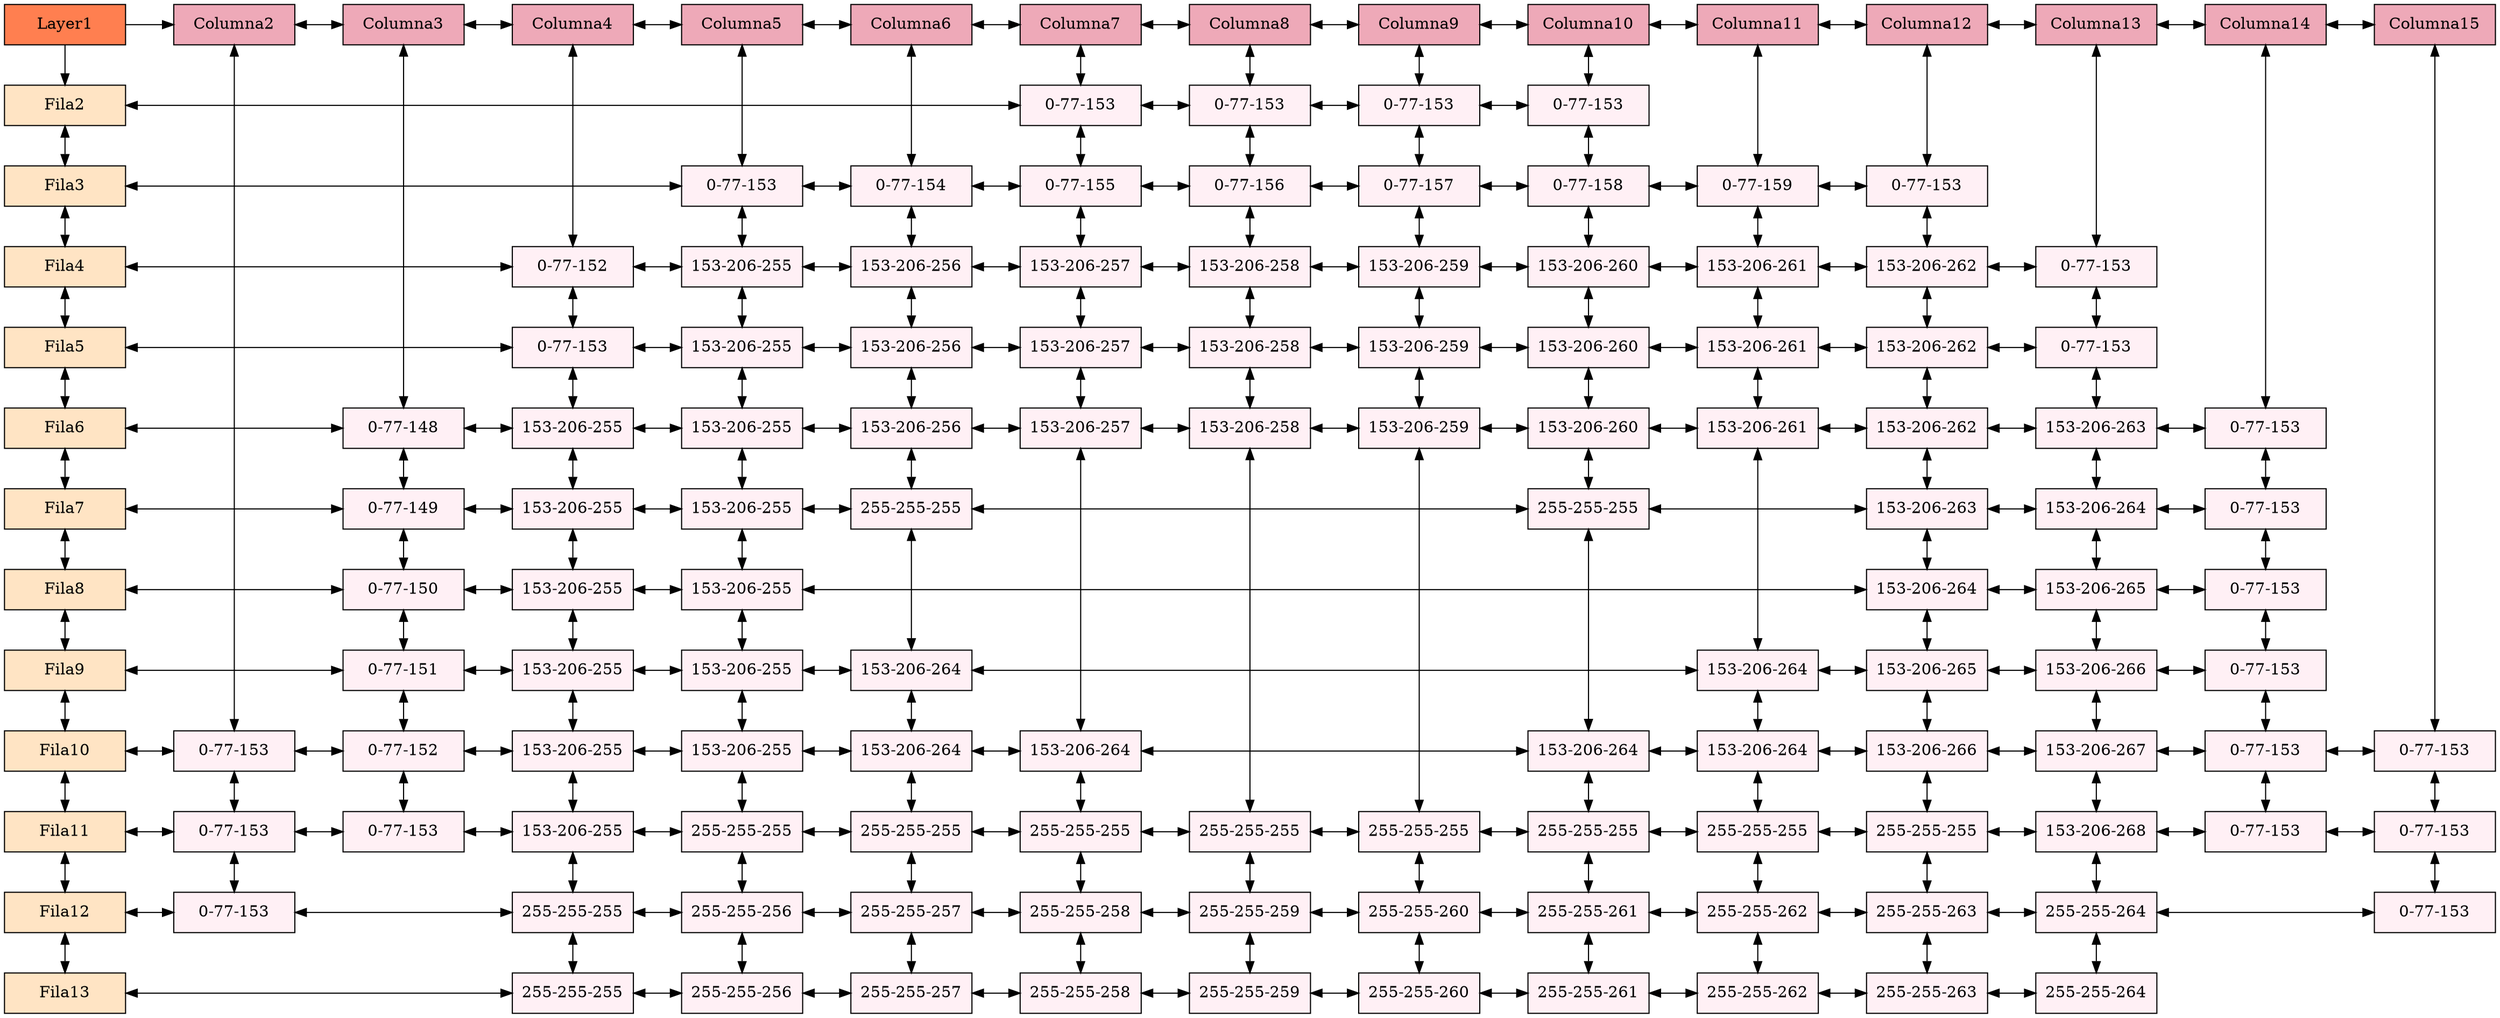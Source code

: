 digraph Sparse_Matrix{
node [shape=box]
graph [ranksep="0.5", nodesep="0.6"];
/* Group 0 para alinear verticalmente RAIZ*/ 
Layer1[ label = "Layer1", width = 1.5, style = filled, fillcolor = coral, group = 0 ];

// Filas 
Fila2 [label = "Fila2" width = 1.5 style = filled, fillcolor = bisque1, group = 0 ];
Fila3 [label = "Fila3" width = 1.5 style = filled, fillcolor = bisque1, group = 0 ];
Fila4 [label = "Fila4" width = 1.5 style = filled, fillcolor = bisque1, group = 0 ];
Fila5 [label = "Fila5" width = 1.5 style = filled, fillcolor = bisque1, group = 0 ];
Fila6 [label = "Fila6" width = 1.5 style = filled, fillcolor = bisque1, group = 0 ];
Fila7 [label = "Fila7" width = 1.5 style = filled, fillcolor = bisque1, group = 0 ];
Fila8 [label = "Fila8" width = 1.5 style = filled, fillcolor = bisque1, group = 0 ];
Fila9 [label = "Fila9" width = 1.5 style = filled, fillcolor = bisque1, group = 0 ];
Fila10 [label = "Fila10" width = 1.5 style = filled, fillcolor = bisque1, group = 0 ];
Fila11 [label = "Fila11" width = 1.5 style = filled, fillcolor = bisque1, group = 0 ];
Fila12 [label = "Fila12" width = 1.5 style = filled, fillcolor = bisque1, group = 0 ];
Fila13 [label = "Fila13" width = 1.5 style = filled, fillcolor = bisque1, group = 0 ];

 //Enlaces de Filas
Fila2->Fila3 [dir = both];
Fila3->Fila4 [dir = both];
Fila4->Fila5 [dir = both];
Fila5->Fila6 [dir = both];
Fila6->Fila7 [dir = both];
Fila7->Fila8 [dir = both];
Fila8->Fila9 [dir = both];
Fila9->Fila10 [dir = both];
Fila10->Fila11 [dir = both];
Fila11->Fila12 [dir = both];
Fila12->Fila13 [dir = both];

 //Columnas
//Cada una con diferente group para alinear verticalmente con los nodos
Column2[label = "Columna2" width = 1.5 style = filled, fillcolor = pink2, group = 3];
Column3[label = "Columna3" width = 1.5 style = filled, fillcolor = pink2, group = 4];
Column4[label = "Columna4" width = 1.5 style = filled, fillcolor = pink2, group = 5];
Column5[label = "Columna5" width = 1.5 style = filled, fillcolor = pink2, group = 6];
Column6[label = "Columna6" width = 1.5 style = filled, fillcolor = pink2, group = 7];
Column7[label = "Columna7" width = 1.5 style = filled, fillcolor = pink2, group = 8];
Column8[label = "Columna8" width = 1.5 style = filled, fillcolor = pink2, group = 9];
Column9[label = "Columna9" width = 1.5 style = filled, fillcolor = pink2, group = 10];
Column10[label = "Columna10" width = 1.5 style = filled, fillcolor = pink2, group = 11];
Column11[label = "Columna11" width = 1.5 style = filled, fillcolor = pink2, group = 12];
Column12[label = "Columna12" width = 1.5 style = filled, fillcolor = pink2, group = 13];
Column13[label = "Columna13" width = 1.5 style = filled, fillcolor = pink2, group = 14];
Column14[label = "Columna14" width = 1.5 style = filled, fillcolor = pink2, group = 15];
Column15[label = "Columna15" width = 1.5 style = filled, fillcolor = pink2, group = 16];

 //Enlaces de Columnas
Column2->Column3 [dir = both];
Column3->Column4 [dir = both];
Column4->Column5 [dir = both];
Column5->Column6 [dir = both];
Column6->Column7 [dir = both];
Column7->Column8 [dir = both];
Column8->Column9 [dir = both];
Column9->Column10 [dir = both];
Column10->Column11 [dir = both];
Column11->Column12 [dir = both];
Column12->Column13 [dir = both];
Column13->Column14 [dir = both];
Column14->Column15 [dir = both];

 // Alinear Raiz con Columnas
{rank = same; Layer1; Column2;  Column3;  Column4;  Column5;  Column6;  Column7;  Column8;  Column9;  Column10;  Column11;  Column12;  Column13;  Column14;  Column15; };

 // Enlaces Raiz con primera fila y columna
Layer1->Column2;
Layer1->Fila2;

 //Creacion de nodos
//(^<---------------------- F I L A   2---------------------->
N7_F2 [label = "0-77-153" width = 1.5 group = 8 style = filled, fillcolor = lavenderblush1];
N8_F2 [label = "0-77-153" width = 1.5 group = 9 style = filled, fillcolor = lavenderblush1];
N9_F2 [label = "0-77-153" width = 1.5 group = 10 style = filled, fillcolor = lavenderblush1];
N10_F2 [label = "0-77-153" width = 1.5 group = 11 style = filled, fillcolor = lavenderblush1];

//(^<---------------------- F I L A   3---------------------->
N5_F3 [label = "0-77-153" width = 1.5 group = 6 style = filled, fillcolor = lavenderblush1];
N6_F3 [label = "0-77-154" width = 1.5 group = 7 style = filled, fillcolor = lavenderblush1];
N7_F3 [label = "0-77-155" width = 1.5 group = 8 style = filled, fillcolor = lavenderblush1];
N8_F3 [label = "0-77-156" width = 1.5 group = 9 style = filled, fillcolor = lavenderblush1];
N9_F3 [label = "0-77-157" width = 1.5 group = 10 style = filled, fillcolor = lavenderblush1];
N10_F3 [label = "0-77-158" width = 1.5 group = 11 style = filled, fillcolor = lavenderblush1];
N11_F3 [label = "0-77-159" width = 1.5 group = 12 style = filled, fillcolor = lavenderblush1];
N12_F3 [label = "0-77-153" width = 1.5 group = 13 style = filled, fillcolor = lavenderblush1];

//(^<---------------------- F I L A   4---------------------->
N4_F4 [label = "0-77-152" width = 1.5 group = 5 style = filled, fillcolor = lavenderblush1];
N5_F4 [label = "153-206-255" width = 1.5 group = 6 style = filled, fillcolor = lavenderblush1];
N6_F4 [label = "153-206-256" width = 1.5 group = 7 style = filled, fillcolor = lavenderblush1];
N7_F4 [label = "153-206-257" width = 1.5 group = 8 style = filled, fillcolor = lavenderblush1];
N8_F4 [label = "153-206-258" width = 1.5 group = 9 style = filled, fillcolor = lavenderblush1];
N9_F4 [label = "153-206-259" width = 1.5 group = 10 style = filled, fillcolor = lavenderblush1];
N10_F4 [label = "153-206-260" width = 1.5 group = 11 style = filled, fillcolor = lavenderblush1];
N11_F4 [label = "153-206-261" width = 1.5 group = 12 style = filled, fillcolor = lavenderblush1];
N12_F4 [label = "153-206-262" width = 1.5 group = 13 style = filled, fillcolor = lavenderblush1];
N13_F4 [label = "0-77-153" width = 1.5 group = 14 style = filled, fillcolor = lavenderblush1];

//(^<---------------------- F I L A   5---------------------->
N4_F5 [label = "0-77-153" width = 1.5 group = 5 style = filled, fillcolor = lavenderblush1];
N5_F5 [label = "153-206-255" width = 1.5 group = 6 style = filled, fillcolor = lavenderblush1];
N6_F5 [label = "153-206-256" width = 1.5 group = 7 style = filled, fillcolor = lavenderblush1];
N7_F5 [label = "153-206-257" width = 1.5 group = 8 style = filled, fillcolor = lavenderblush1];
N8_F5 [label = "153-206-258" width = 1.5 group = 9 style = filled, fillcolor = lavenderblush1];
N9_F5 [label = "153-206-259" width = 1.5 group = 10 style = filled, fillcolor = lavenderblush1];
N10_F5 [label = "153-206-260" width = 1.5 group = 11 style = filled, fillcolor = lavenderblush1];
N11_F5 [label = "153-206-261" width = 1.5 group = 12 style = filled, fillcolor = lavenderblush1];
N12_F5 [label = "153-206-262" width = 1.5 group = 13 style = filled, fillcolor = lavenderblush1];
N13_F5 [label = "0-77-153" width = 1.5 group = 14 style = filled, fillcolor = lavenderblush1];

//(^<---------------------- F I L A   6---------------------->
N3_F6 [label = "0-77-148" width = 1.5 group = 4 style = filled, fillcolor = lavenderblush1];
N4_F6 [label = "153-206-255" width = 1.5 group = 5 style = filled, fillcolor = lavenderblush1];
N5_F6 [label = "153-206-255" width = 1.5 group = 6 style = filled, fillcolor = lavenderblush1];
N6_F6 [label = "153-206-256" width = 1.5 group = 7 style = filled, fillcolor = lavenderblush1];
N7_F6 [label = "153-206-257" width = 1.5 group = 8 style = filled, fillcolor = lavenderblush1];
N8_F6 [label = "153-206-258" width = 1.5 group = 9 style = filled, fillcolor = lavenderblush1];
N9_F6 [label = "153-206-259" width = 1.5 group = 10 style = filled, fillcolor = lavenderblush1];
N10_F6 [label = "153-206-260" width = 1.5 group = 11 style = filled, fillcolor = lavenderblush1];
N11_F6 [label = "153-206-261" width = 1.5 group = 12 style = filled, fillcolor = lavenderblush1];
N12_F6 [label = "153-206-262" width = 1.5 group = 13 style = filled, fillcolor = lavenderblush1];
N13_F6 [label = "153-206-263" width = 1.5 group = 14 style = filled, fillcolor = lavenderblush1];
N14_F6 [label = "0-77-153" width = 1.5 group = 15 style = filled, fillcolor = lavenderblush1];

//(^<---------------------- F I L A   7---------------------->
N3_F7 [label = "0-77-149" width = 1.5 group = 4 style = filled, fillcolor = lavenderblush1];
N4_F7 [label = "153-206-255" width = 1.5 group = 5 style = filled, fillcolor = lavenderblush1];
N5_F7 [label = "153-206-255" width = 1.5 group = 6 style = filled, fillcolor = lavenderblush1];
N6_F7 [label = "255-255-255" width = 1.5 group = 7 style = filled, fillcolor = lavenderblush1];
N10_F7 [label = "255-255-255" width = 1.5 group = 11 style = filled, fillcolor = lavenderblush1];
N12_F7 [label = "153-206-263" width = 1.5 group = 13 style = filled, fillcolor = lavenderblush1];
N13_F7 [label = "153-206-264" width = 1.5 group = 14 style = filled, fillcolor = lavenderblush1];
N14_F7 [label = "0-77-153" width = 1.5 group = 15 style = filled, fillcolor = lavenderblush1];

//(^<---------------------- F I L A   8---------------------->
N3_F8 [label = "0-77-150" width = 1.5 group = 4 style = filled, fillcolor = lavenderblush1];
N4_F8 [label = "153-206-255" width = 1.5 group = 5 style = filled, fillcolor = lavenderblush1];
N5_F8 [label = "153-206-255" width = 1.5 group = 6 style = filled, fillcolor = lavenderblush1];
N12_F8 [label = "153-206-264" width = 1.5 group = 13 style = filled, fillcolor = lavenderblush1];
N13_F8 [label = "153-206-265" width = 1.5 group = 14 style = filled, fillcolor = lavenderblush1];
N14_F8 [label = "0-77-153" width = 1.5 group = 15 style = filled, fillcolor = lavenderblush1];

//(^<---------------------- F I L A   9---------------------->
N3_F9 [label = "0-77-151" width = 1.5 group = 4 style = filled, fillcolor = lavenderblush1];
N4_F9 [label = "153-206-255" width = 1.5 group = 5 style = filled, fillcolor = lavenderblush1];
N5_F9 [label = "153-206-255" width = 1.5 group = 6 style = filled, fillcolor = lavenderblush1];
N6_F9 [label = "153-206-264" width = 1.5 group = 7 style = filled, fillcolor = lavenderblush1];
N11_F9 [label = "153-206-264" width = 1.5 group = 12 style = filled, fillcolor = lavenderblush1];
N12_F9 [label = "153-206-265" width = 1.5 group = 13 style = filled, fillcolor = lavenderblush1];
N13_F9 [label = "153-206-266" width = 1.5 group = 14 style = filled, fillcolor = lavenderblush1];
N14_F9 [label = "0-77-153" width = 1.5 group = 15 style = filled, fillcolor = lavenderblush1];

//(^<---------------------- F I L A   10---------------------->
N2_F10 [label = "0-77-153" width = 1.5 group = 3 style = filled, fillcolor = lavenderblush1];
N3_F10 [label = "0-77-152" width = 1.5 group = 4 style = filled, fillcolor = lavenderblush1];
N4_F10 [label = "153-206-255" width = 1.5 group = 5 style = filled, fillcolor = lavenderblush1];
N5_F10 [label = "153-206-255" width = 1.5 group = 6 style = filled, fillcolor = lavenderblush1];
N6_F10 [label = "153-206-264" width = 1.5 group = 7 style = filled, fillcolor = lavenderblush1];
N7_F10 [label = "153-206-264" width = 1.5 group = 8 style = filled, fillcolor = lavenderblush1];
N10_F10 [label = "153-206-264" width = 1.5 group = 11 style = filled, fillcolor = lavenderblush1];
N11_F10 [label = "153-206-264" width = 1.5 group = 12 style = filled, fillcolor = lavenderblush1];
N12_F10 [label = "153-206-266" width = 1.5 group = 13 style = filled, fillcolor = lavenderblush1];
N13_F10 [label = "153-206-267" width = 1.5 group = 14 style = filled, fillcolor = lavenderblush1];
N14_F10 [label = "0-77-153" width = 1.5 group = 15 style = filled, fillcolor = lavenderblush1];
N15_F10 [label = "0-77-153" width = 1.5 group = 16 style = filled, fillcolor = lavenderblush1];

//(^<---------------------- F I L A   11---------------------->
N2_F11 [label = "0-77-153" width = 1.5 group = 3 style = filled, fillcolor = lavenderblush1];
N3_F11 [label = "0-77-153" width = 1.5 group = 4 style = filled, fillcolor = lavenderblush1];
N4_F11 [label = "153-206-255" width = 1.5 group = 5 style = filled, fillcolor = lavenderblush1];
N5_F11 [label = "255-255-255" width = 1.5 group = 6 style = filled, fillcolor = lavenderblush1];
N6_F11 [label = "255-255-255" width = 1.5 group = 7 style = filled, fillcolor = lavenderblush1];
N7_F11 [label = "255-255-255" width = 1.5 group = 8 style = filled, fillcolor = lavenderblush1];
N8_F11 [label = "255-255-255" width = 1.5 group = 9 style = filled, fillcolor = lavenderblush1];
N9_F11 [label = "255-255-255" width = 1.5 group = 10 style = filled, fillcolor = lavenderblush1];
N10_F11 [label = "255-255-255" width = 1.5 group = 11 style = filled, fillcolor = lavenderblush1];
N11_F11 [label = "255-255-255" width = 1.5 group = 12 style = filled, fillcolor = lavenderblush1];
N12_F11 [label = "255-255-255" width = 1.5 group = 13 style = filled, fillcolor = lavenderblush1];
N13_F11 [label = "153-206-268" width = 1.5 group = 14 style = filled, fillcolor = lavenderblush1];
N14_F11 [label = "0-77-153" width = 1.5 group = 15 style = filled, fillcolor = lavenderblush1];
N15_F11 [label = "0-77-153" width = 1.5 group = 16 style = filled, fillcolor = lavenderblush1];

//(^<---------------------- F I L A   12---------------------->
N2_F12 [label = "0-77-153" width = 1.5 group = 3 style = filled, fillcolor = lavenderblush1];
N4_F12 [label = "255-255-255" width = 1.5 group = 5 style = filled, fillcolor = lavenderblush1];
N5_F12 [label = "255-255-256" width = 1.5 group = 6 style = filled, fillcolor = lavenderblush1];
N6_F12 [label = "255-255-257" width = 1.5 group = 7 style = filled, fillcolor = lavenderblush1];
N7_F12 [label = "255-255-258" width = 1.5 group = 8 style = filled, fillcolor = lavenderblush1];
N8_F12 [label = "255-255-259" width = 1.5 group = 9 style = filled, fillcolor = lavenderblush1];
N9_F12 [label = "255-255-260" width = 1.5 group = 10 style = filled, fillcolor = lavenderblush1];
N10_F12 [label = "255-255-261" width = 1.5 group = 11 style = filled, fillcolor = lavenderblush1];
N11_F12 [label = "255-255-262" width = 1.5 group = 12 style = filled, fillcolor = lavenderblush1];
N12_F12 [label = "255-255-263" width = 1.5 group = 13 style = filled, fillcolor = lavenderblush1];
N13_F12 [label = "255-255-264" width = 1.5 group = 14 style = filled, fillcolor = lavenderblush1];
N15_F12 [label = "0-77-153" width = 1.5 group = 16 style = filled, fillcolor = lavenderblush1];

//(^<---------------------- F I L A   13---------------------->
N4_F13 [label = "255-255-255" width = 1.5 group = 5 style = filled, fillcolor = lavenderblush1];
N5_F13 [label = "255-255-256" width = 1.5 group = 6 style = filled, fillcolor = lavenderblush1];
N6_F13 [label = "255-255-257" width = 1.5 group = 7 style = filled, fillcolor = lavenderblush1];
N7_F13 [label = "255-255-258" width = 1.5 group = 8 style = filled, fillcolor = lavenderblush1];
N8_F13 [label = "255-255-259" width = 1.5 group = 9 style = filled, fillcolor = lavenderblush1];
N9_F13 [label = "255-255-260" width = 1.5 group = 10 style = filled, fillcolor = lavenderblush1];
N10_F13 [label = "255-255-261" width = 1.5 group = 11 style = filled, fillcolor = lavenderblush1];
N11_F13 [label = "255-255-262" width = 1.5 group = 12 style = filled, fillcolor = lavenderblush1];
N12_F13 [label = "255-255-263" width = 1.5 group = 13 style = filled, fillcolor = lavenderblush1];
N13_F13 [label = "255-255-264" width = 1.5 group = 14 style = filled, fillcolor = lavenderblush1];


 //Creacion de enlaces de nodos
//E N L A C E S  F I L A   2
Column7->N7_F2 [dir = both];
Fila2->N7_F2 [dir = both];
N7_F2->N8_F2 [dir = both];
Column8->N8_F2 [dir = both];
N8_F2->N9_F2 [dir = both];
Column9->N9_F2 [dir = both];
N9_F2->N10_F2 [dir = both];
Column10->N10_F2 [dir = both];
//Alineacion vertical de nodos con la fila
{rank = same; Fila2; N7_F2; N8_F2; N9_F2; N10_F2;  };

//E N L A C E S  F I L A   3
Column5->N5_F3 [dir = both];
Fila3->N5_F3 [dir = both];
N5_F3->N6_F3 [dir = both];
Column6->N6_F3 [dir = both];
N6_F3->N7_F3 [dir = both];
N7_F3->N7_F2 [dir = both];
N7_F3->N8_F3 [dir = both];
N8_F3->N8_F2 [dir = both];
N8_F3->N9_F3 [dir = both];
N9_F3->N9_F2 [dir = both];
N9_F3->N10_F3 [dir = both];
N10_F3->N10_F2 [dir = both];
N10_F3->N11_F3 [dir = both];
Column11->N11_F3 [dir = both];
N11_F3->N12_F3 [dir = both];
Column12->N12_F3 [dir = both];
//Alineacion vertical de nodos con la fila
{rank = same; Fila3; N5_F3; N6_F3; N7_F3; N8_F3; N9_F3; N10_F3; N11_F3; N12_F3;  };

//E N L A C E S  F I L A   4
Column4->N4_F4 [dir = both];
Fila4->N4_F4 [dir = both];
N4_F4->N5_F4 [dir = both];
N5_F4->N5_F3 [dir = both];
N5_F4->N6_F4 [dir = both];
N6_F4->N6_F3 [dir = both];
N6_F4->N7_F4 [dir = both];
N7_F4->N7_F3 [dir = both];
N7_F4->N8_F4 [dir = both];
N8_F4->N8_F3 [dir = both];
N8_F4->N9_F4 [dir = both];
N9_F4->N9_F3 [dir = both];
N9_F4->N10_F4 [dir = both];
N10_F4->N10_F3 [dir = both];
N10_F4->N11_F4 [dir = both];
N11_F4->N11_F3 [dir = both];
N11_F4->N12_F4 [dir = both];
N12_F4->N12_F3 [dir = both];
N12_F4->N13_F4 [dir = both];
Column13->N13_F4 [dir = both];
//Alineacion vertical de nodos con la fila
{rank = same; Fila4; N4_F4; N5_F4; N6_F4; N7_F4; N8_F4; N9_F4; N10_F4; N11_F4; N12_F4; N13_F4;  };

//E N L A C E S  F I L A   5
N4_F5->N4_F4 [dir = both];
Fila5->N4_F5 [dir = both];
N4_F5->N5_F5 [dir = both];
N5_F5->N5_F4 [dir = both];
N5_F5->N6_F5 [dir = both];
N6_F5->N6_F4 [dir = both];
N6_F5->N7_F5 [dir = both];
N7_F5->N7_F4 [dir = both];
N7_F5->N8_F5 [dir = both];
N8_F5->N8_F4 [dir = both];
N8_F5->N9_F5 [dir = both];
N9_F5->N9_F4 [dir = both];
N9_F5->N10_F5 [dir = both];
N10_F5->N10_F4 [dir = both];
N10_F5->N11_F5 [dir = both];
N11_F5->N11_F4 [dir = both];
N11_F5->N12_F5 [dir = both];
N12_F5->N12_F4 [dir = both];
N12_F5->N13_F5 [dir = both];
N13_F5->N13_F4 [dir = both];
//Alineacion vertical de nodos con la fila
{rank = same; Fila5; N4_F5; N5_F5; N6_F5; N7_F5; N8_F5; N9_F5; N10_F5; N11_F5; N12_F5; N13_F5;  };

//E N L A C E S  F I L A   6
Column3->N3_F6 [dir = both];
Fila6->N3_F6 [dir = both];
N3_F6->N4_F6 [dir = both];
N4_F6->N4_F5 [dir = both];
N4_F6->N5_F6 [dir = both];
N5_F6->N5_F5 [dir = both];
N5_F6->N6_F6 [dir = both];
N6_F6->N6_F5 [dir = both];
N6_F6->N7_F6 [dir = both];
N7_F6->N7_F5 [dir = both];
N7_F6->N8_F6 [dir = both];
N8_F6->N8_F5 [dir = both];
N8_F6->N9_F6 [dir = both];
N9_F6->N9_F5 [dir = both];
N9_F6->N10_F6 [dir = both];
N10_F6->N10_F5 [dir = both];
N10_F6->N11_F6 [dir = both];
N11_F6->N11_F5 [dir = both];
N11_F6->N12_F6 [dir = both];
N12_F6->N12_F5 [dir = both];
N12_F6->N13_F6 [dir = both];
N13_F6->N13_F5 [dir = both];
N13_F6->N14_F6 [dir = both];
Column14->N14_F6 [dir = both];
//Alineacion vertical de nodos con la fila
{rank = same; Fila6; N3_F6; N4_F6; N5_F6; N6_F6; N7_F6; N8_F6; N9_F6; N10_F6; N11_F6; N12_F6; N13_F6; N14_F6;  };

//E N L A C E S  F I L A   7
N3_F7->N3_F6 [dir = both];
Fila7->N3_F7 [dir = both];
N3_F7->N4_F7 [dir = both];
N4_F7->N4_F6 [dir = both];
N4_F7->N5_F7 [dir = both];
N5_F7->N5_F6 [dir = both];
N5_F7->N6_F7 [dir = both];
N6_F7->N6_F6 [dir = both];
N6_F7->N10_F7 [dir = both];
N10_F7->N10_F6 [dir = both];
N10_F7->N12_F7 [dir = both];
N12_F7->N12_F6 [dir = both];
N12_F7->N13_F7 [dir = both];
N13_F7->N13_F6 [dir = both];
N13_F7->N14_F7 [dir = both];
N14_F7->N14_F6 [dir = both];
//Alineacion vertical de nodos con la fila
{rank = same; Fila7; N3_F7; N4_F7; N5_F7; N6_F7; N10_F7; N12_F7; N13_F7; N14_F7;  };

//E N L A C E S  F I L A   8
N3_F8->N3_F7 [dir = both];
Fila8->N3_F8 [dir = both];
N3_F8->N4_F8 [dir = both];
N4_F8->N4_F7 [dir = both];
N4_F8->N5_F8 [dir = both];
N5_F8->N5_F7 [dir = both];
N5_F8->N12_F8 [dir = both];
N12_F8->N12_F7 [dir = both];
N12_F8->N13_F8 [dir = both];
N13_F8->N13_F7 [dir = both];
N13_F8->N14_F8 [dir = both];
N14_F8->N14_F7 [dir = both];
//Alineacion vertical de nodos con la fila
{rank = same; Fila8; N3_F8; N4_F8; N5_F8; N12_F8; N13_F8; N14_F8;  };

//E N L A C E S  F I L A   9
N3_F9->N3_F8 [dir = both];
Fila9->N3_F9 [dir = both];
N3_F9->N4_F9 [dir = both];
N4_F9->N4_F8 [dir = both];
N4_F9->N5_F9 [dir = both];
N5_F9->N5_F8 [dir = both];
N5_F9->N6_F9 [dir = both];
N6_F9->N6_F7 [dir = both];
N6_F9->N11_F9 [dir = both];
N11_F9->N11_F6 [dir = both];
N11_F9->N12_F9 [dir = both];
N12_F9->N12_F8 [dir = both];
N12_F9->N13_F9 [dir = both];
N13_F9->N13_F8 [dir = both];
N13_F9->N14_F9 [dir = both];
N14_F9->N14_F8 [dir = both];
//Alineacion vertical de nodos con la fila
{rank = same; Fila9; N3_F9; N4_F9; N5_F9; N6_F9; N11_F9; N12_F9; N13_F9; N14_F9;  };

//E N L A C E S  F I L A   10
Column2->N2_F10 [dir = both];
Fila10->N2_F10 [dir = both];
N2_F10->N3_F10 [dir = both];
N3_F10->N3_F9 [dir = both];
N3_F10->N4_F10 [dir = both];
N4_F10->N4_F9 [dir = both];
N4_F10->N5_F10 [dir = both];
N5_F10->N5_F9 [dir = both];
N5_F10->N6_F10 [dir = both];
N6_F10->N6_F9 [dir = both];
N6_F10->N7_F10 [dir = both];
N7_F10->N7_F6 [dir = both];
N7_F10->N10_F10 [dir = both];
N10_F10->N10_F7 [dir = both];
N10_F10->N11_F10 [dir = both];
N11_F10->N11_F9 [dir = both];
N11_F10->N12_F10 [dir = both];
N12_F10->N12_F9 [dir = both];
N12_F10->N13_F10 [dir = both];
N13_F10->N13_F9 [dir = both];
N13_F10->N14_F10 [dir = both];
N14_F10->N14_F9 [dir = both];
N14_F10->N15_F10 [dir = both];
Column15->N15_F10 [dir = both];
//Alineacion vertical de nodos con la fila
{rank = same; Fila10; N2_F10; N3_F10; N4_F10; N5_F10; N6_F10; N7_F10; N10_F10; N11_F10; N12_F10; N13_F10; N14_F10; N15_F10;  };

//E N L A C E S  F I L A   11
N2_F11->N2_F10 [dir = both];
Fila11->N2_F11 [dir = both];
N2_F11->N3_F11 [dir = both];
N3_F11->N3_F10 [dir = both];
N3_F11->N4_F11 [dir = both];
N4_F11->N4_F10 [dir = both];
N4_F11->N5_F11 [dir = both];
N5_F11->N5_F10 [dir = both];
N5_F11->N6_F11 [dir = both];
N6_F11->N6_F10 [dir = both];
N6_F11->N7_F11 [dir = both];
N7_F11->N7_F10 [dir = both];
N7_F11->N8_F11 [dir = both];
N8_F11->N8_F6 [dir = both];
N8_F11->N9_F11 [dir = both];
N9_F11->N9_F6 [dir = both];
N9_F11->N10_F11 [dir = both];
N10_F11->N10_F10 [dir = both];
N10_F11->N11_F11 [dir = both];
N11_F11->N11_F10 [dir = both];
N11_F11->N12_F11 [dir = both];
N12_F11->N12_F10 [dir = both];
N12_F11->N13_F11 [dir = both];
N13_F11->N13_F10 [dir = both];
N13_F11->N14_F11 [dir = both];
N14_F11->N14_F10 [dir = both];
N14_F11->N15_F11 [dir = both];
N15_F11->N15_F10 [dir = both];
//Alineacion vertical de nodos con la fila
{rank = same; Fila11; N2_F11; N3_F11; N4_F11; N5_F11; N6_F11; N7_F11; N8_F11; N9_F11; N10_F11; N11_F11; N12_F11; N13_F11; N14_F11; N15_F11;  };

//E N L A C E S  F I L A   12
N2_F12->N2_F11 [dir = both];
Fila12->N2_F12 [dir = both];
N2_F12->N4_F12 [dir = both];
N4_F12->N4_F11 [dir = both];
N4_F12->N5_F12 [dir = both];
N5_F12->N5_F11 [dir = both];
N5_F12->N6_F12 [dir = both];
N6_F12->N6_F11 [dir = both];
N6_F12->N7_F12 [dir = both];
N7_F12->N7_F11 [dir = both];
N7_F12->N8_F12 [dir = both];
N8_F12->N8_F11 [dir = both];
N8_F12->N9_F12 [dir = both];
N9_F12->N9_F11 [dir = both];
N9_F12->N10_F12 [dir = both];
N10_F12->N10_F11 [dir = both];
N10_F12->N11_F12 [dir = both];
N11_F12->N11_F11 [dir = both];
N11_F12->N12_F12 [dir = both];
N12_F12->N12_F11 [dir = both];
N12_F12->N13_F12 [dir = both];
N13_F12->N13_F11 [dir = both];
N13_F12->N15_F12 [dir = both];
N15_F12->N15_F11 [dir = both];
//Alineacion vertical de nodos con la fila
{rank = same; Fila12; N2_F12; N4_F12; N5_F12; N6_F12; N7_F12; N8_F12; N9_F12; N10_F12; N11_F12; N12_F12; N13_F12; N15_F12;  };

//E N L A C E S  F I L A   13
N4_F13->N4_F12 [dir = both];
Fila13->N4_F13 [dir = both];
N4_F13->N5_F13 [dir = both];
N5_F13->N5_F12 [dir = both];
N5_F13->N6_F13 [dir = both];
N6_F13->N6_F12 [dir = both];
N6_F13->N7_F13 [dir = both];
N7_F13->N7_F12 [dir = both];
N7_F13->N8_F13 [dir = both];
N8_F13->N8_F12 [dir = both];
N8_F13->N9_F13 [dir = both];
N9_F13->N9_F12 [dir = both];
N9_F13->N10_F13 [dir = both];
N10_F13->N10_F12 [dir = both];
N10_F13->N11_F13 [dir = both];
N11_F13->N11_F12 [dir = both];
N11_F13->N12_F13 [dir = both];
N12_F13->N12_F12 [dir = both];
N12_F13->N13_F13 [dir = both];
N13_F13->N13_F12 [dir = both];
//Alineacion vertical de nodos con la fila
{rank = same; Fila13; N4_F13; N5_F13; N6_F13; N7_F13; N8_F13; N9_F13; N10_F13; N11_F13; N12_F13; N13_F13;  };

}
